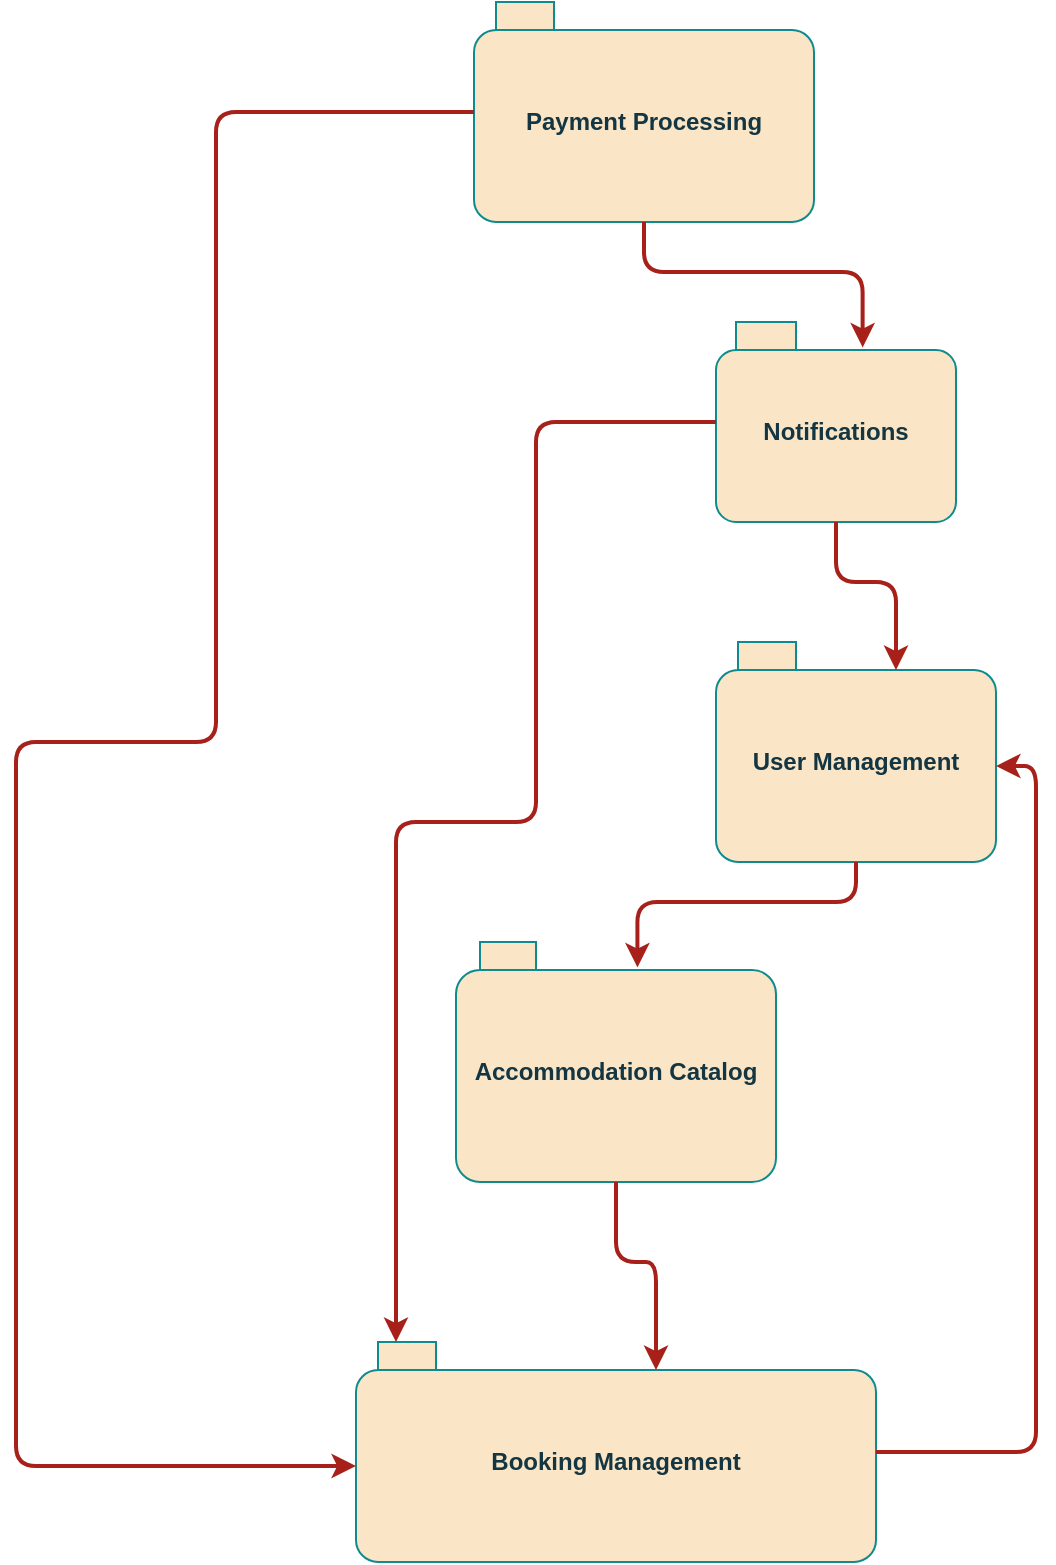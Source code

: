 <mxfile version="24.7.17">
  <diagram name="1 oldal" id="qWtwz7hUE2l_n0rwlmwr">
    <mxGraphModel dx="794" dy="511" grid="1" gridSize="10" guides="1" tooltips="1" connect="1" arrows="1" fold="1" page="1" pageScale="1" pageWidth="827" pageHeight="1169" math="0" shadow="0">
      <root>
        <mxCell id="0" />
        <mxCell id="1" parent="0" />
        <mxCell id="0yXyCy88KaYCrPfsAq2b-2" value="Payment Processing" style="shape=folder;fontStyle=1;spacingTop=10;tabWidth=40;tabHeight=14;tabPosition=left;html=1;whiteSpace=wrap;fillColor=#FAE5C7;strokeColor=#0F8B8D;labelBackgroundColor=none;fontColor=#143642;rounded=1;" vertex="1" parent="1">
          <mxGeometry x="329" y="20" width="170" height="110" as="geometry" />
        </mxCell>
        <mxCell id="0yXyCy88KaYCrPfsAq2b-3" value="Accommodation Catalog" style="shape=folder;fontStyle=1;spacingTop=10;tabWidth=40;tabHeight=14;tabPosition=left;html=1;whiteSpace=wrap;fillColor=#FAE5C7;strokeColor=#0F8B8D;labelBackgroundColor=none;fontColor=#143642;rounded=1;" vertex="1" parent="1">
          <mxGeometry x="320" y="490" width="160" height="120" as="geometry" />
        </mxCell>
        <mxCell id="0yXyCy88KaYCrPfsAq2b-4" value="User Management" style="shape=folder;fontStyle=1;spacingTop=10;tabWidth=40;tabHeight=14;tabPosition=left;html=1;whiteSpace=wrap;fillColor=#FAE5C7;strokeColor=#0F8B8D;labelBackgroundColor=none;fontColor=#143642;rounded=1;" vertex="1" parent="1">
          <mxGeometry x="450" y="340" width="140" height="110" as="geometry" />
        </mxCell>
        <mxCell id="0yXyCy88KaYCrPfsAq2b-5" value="Booking Management" style="shape=folder;fontStyle=1;spacingTop=10;tabWidth=40;tabHeight=14;tabPosition=left;html=1;whiteSpace=wrap;fillColor=#FAE5C7;strokeColor=#0F8B8D;labelBackgroundColor=none;fontColor=#143642;rounded=1;" vertex="1" parent="1">
          <mxGeometry x="270" y="690" width="260" height="110" as="geometry" />
        </mxCell>
        <mxCell id="0yXyCy88KaYCrPfsAq2b-6" value="Notifications" style="shape=folder;fontStyle=1;spacingTop=10;tabWidth=40;tabHeight=14;tabPosition=left;html=1;whiteSpace=wrap;fillColor=#FAE5C7;strokeColor=#0F8B8D;labelBackgroundColor=none;fontColor=#143642;rounded=1;" vertex="1" parent="1">
          <mxGeometry x="450" y="180" width="120" height="100" as="geometry" />
        </mxCell>
        <mxCell id="0yXyCy88KaYCrPfsAq2b-8" style="edgeStyle=orthogonalEdgeStyle;rounded=1;orthogonalLoop=1;jettySize=auto;html=1;entryX=0;entryY=0;entryDx=0;entryDy=62;entryPerimeter=0;fillColor=#FAE5C7;strokeColor=#A8201A;strokeWidth=2;labelBackgroundColor=none;fontColor=default;" edge="1" parent="1" source="0yXyCy88KaYCrPfsAq2b-2" target="0yXyCy88KaYCrPfsAq2b-5">
          <mxGeometry relative="1" as="geometry">
            <Array as="points">
              <mxPoint x="200" y="75" />
              <mxPoint x="200" y="390" />
              <mxPoint x="100" y="390" />
              <mxPoint x="100" y="752" />
            </Array>
          </mxGeometry>
        </mxCell>
        <mxCell id="0yXyCy88KaYCrPfsAq2b-9" style="edgeStyle=orthogonalEdgeStyle;rounded=1;orthogonalLoop=1;jettySize=auto;html=1;entryX=0;entryY=0;entryDx=20;entryDy=0;entryPerimeter=0;strokeWidth=2;fillColor=#FAE5C7;strokeColor=#A8201A;labelBackgroundColor=none;fontColor=default;" edge="1" parent="1" source="0yXyCy88KaYCrPfsAq2b-6" target="0yXyCy88KaYCrPfsAq2b-5">
          <mxGeometry relative="1" as="geometry">
            <Array as="points">
              <mxPoint x="360" y="230" />
              <mxPoint x="360" y="430" />
              <mxPoint x="290" y="430" />
            </Array>
          </mxGeometry>
        </mxCell>
        <mxCell id="0yXyCy88KaYCrPfsAq2b-11" style="edgeStyle=orthogonalEdgeStyle;rounded=1;orthogonalLoop=1;jettySize=auto;html=1;entryX=0;entryY=0;entryDx=90;entryDy=14;entryPerimeter=0;strokeWidth=2;fillColor=#FAE5C7;strokeColor=#A8201A;labelBackgroundColor=none;fontColor=default;" edge="1" parent="1" source="0yXyCy88KaYCrPfsAq2b-6" target="0yXyCy88KaYCrPfsAq2b-4">
          <mxGeometry relative="1" as="geometry" />
        </mxCell>
        <mxCell id="0yXyCy88KaYCrPfsAq2b-12" style="edgeStyle=orthogonalEdgeStyle;rounded=1;orthogonalLoop=1;jettySize=auto;html=1;entryX=0.567;entryY=0.106;entryDx=0;entryDy=0;entryPerimeter=0;strokeWidth=2;fillColor=#FAE5C7;strokeColor=#A8201A;labelBackgroundColor=none;fontColor=default;" edge="1" parent="1" source="0yXyCy88KaYCrPfsAq2b-4" target="0yXyCy88KaYCrPfsAq2b-3">
          <mxGeometry relative="1" as="geometry" />
        </mxCell>
        <mxCell id="0yXyCy88KaYCrPfsAq2b-13" style="edgeStyle=orthogonalEdgeStyle;rounded=1;orthogonalLoop=1;jettySize=auto;html=1;entryX=0;entryY=0;entryDx=150;entryDy=14;entryPerimeter=0;strokeWidth=2;fillColor=#FAE5C7;strokeColor=#A8201A;labelBackgroundColor=none;fontColor=default;" edge="1" parent="1" source="0yXyCy88KaYCrPfsAq2b-3" target="0yXyCy88KaYCrPfsAq2b-5">
          <mxGeometry relative="1" as="geometry" />
        </mxCell>
        <mxCell id="0yXyCy88KaYCrPfsAq2b-14" style="edgeStyle=orthogonalEdgeStyle;rounded=1;orthogonalLoop=1;jettySize=auto;html=1;entryX=0;entryY=0;entryDx=140;entryDy=62;entryPerimeter=0;strokeWidth=2;fillColor=#FAE5C7;strokeColor=#A8201A;labelBackgroundColor=none;fontColor=default;" edge="1" parent="1" source="0yXyCy88KaYCrPfsAq2b-5" target="0yXyCy88KaYCrPfsAq2b-4">
          <mxGeometry relative="1" as="geometry">
            <Array as="points">
              <mxPoint x="610" y="745" />
              <mxPoint x="610" y="402" />
            </Array>
          </mxGeometry>
        </mxCell>
        <mxCell id="0yXyCy88KaYCrPfsAq2b-15" style="edgeStyle=orthogonalEdgeStyle;rounded=1;orthogonalLoop=1;jettySize=auto;html=1;entryX=0.611;entryY=0.127;entryDx=0;entryDy=0;entryPerimeter=0;strokeWidth=2;fillColor=#FAE5C7;strokeColor=#A8201A;labelBackgroundColor=none;fontColor=default;" edge="1" parent="1" source="0yXyCy88KaYCrPfsAq2b-2" target="0yXyCy88KaYCrPfsAq2b-6">
          <mxGeometry relative="1" as="geometry" />
        </mxCell>
      </root>
    </mxGraphModel>
  </diagram>
</mxfile>
